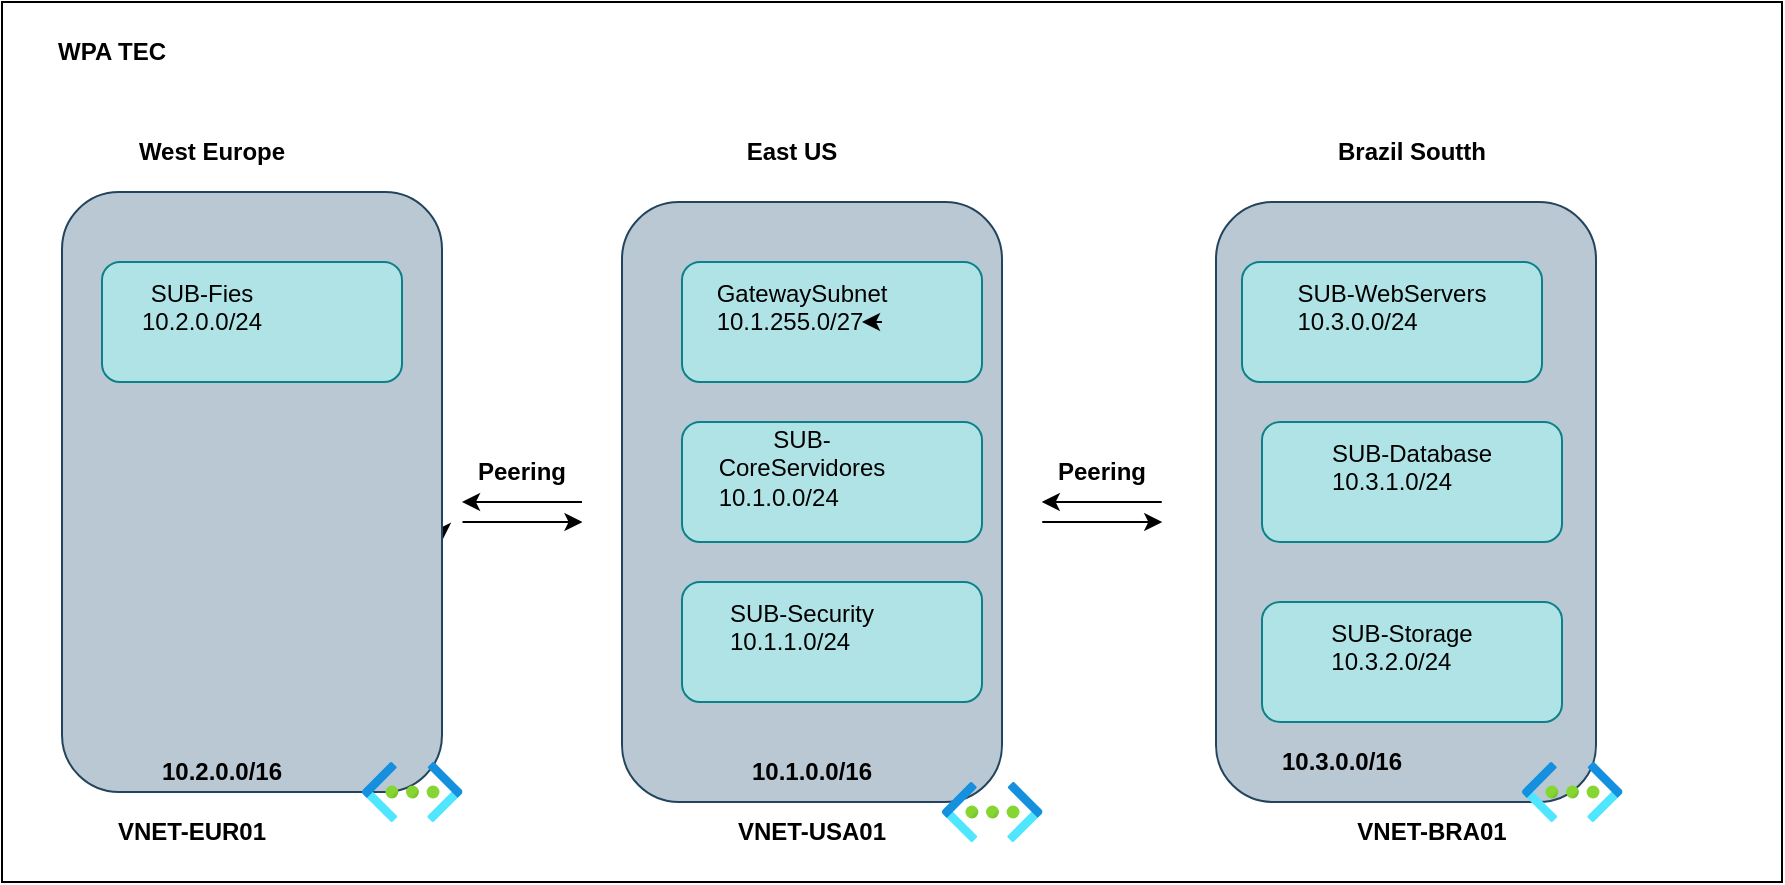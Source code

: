 <mxfile version="28.2.8">
  <diagram name="Página-1" id="T7AMdKsuqwmecucKetvt">
    <mxGraphModel dx="1426" dy="766" grid="1" gridSize="10" guides="1" tooltips="1" connect="1" arrows="1" fold="1" page="1" pageScale="1" pageWidth="827" pageHeight="1169" background="#ffffff" math="0" shadow="0">
      <root>
        <mxCell id="0" />
        <mxCell id="1" parent="0" />
        <mxCell id="qjilQHqpxyF8IXxSeFaC-5" value="" style="rounded=0;whiteSpace=wrap;html=1;fontColor=light-dark(default, #9a9996);labelBackgroundColor=light-dark(default, #9a9996);" parent="1" vertex="1">
          <mxGeometry x="30" y="10" width="890" height="440" as="geometry" />
        </mxCell>
        <mxCell id="qjilQHqpxyF8IXxSeFaC-46" style="edgeStyle=orthogonalEdgeStyle;rounded=0;orthogonalLoop=1;jettySize=auto;html=1;exitX=1;exitY=0.5;exitDx=0;exitDy=0;" parent="1" source="qjilQHqpxyF8IXxSeFaC-2" target="qjilQHqpxyF8IXxSeFaC-5" edge="1">
          <mxGeometry relative="1" as="geometry">
            <Array as="points">
              <mxPoint x="300" y="310" />
              <mxPoint x="300" y="310" />
            </Array>
          </mxGeometry>
        </mxCell>
        <mxCell id="qjilQHqpxyF8IXxSeFaC-48" style="edgeStyle=orthogonalEdgeStyle;shape=wire;rounded=0;orthogonalLoop=1;jettySize=auto;html=1;dashed=1;" parent="1" source="qjilQHqpxyF8IXxSeFaC-2" target="qjilQHqpxyF8IXxSeFaC-5" edge="1">
          <mxGeometry relative="1" as="geometry">
            <Array as="points">
              <mxPoint x="310" y="260" />
              <mxPoint x="310" y="260" />
            </Array>
          </mxGeometry>
        </mxCell>
        <mxCell id="qjilQHqpxyF8IXxSeFaC-2" value="" style="rounded=1;whiteSpace=wrap;html=1;fillColor=#bac8d3;strokeColor=#23445d;fontColor=light-dark(#000000, #9a9996);" parent="1" vertex="1">
          <mxGeometry x="60" y="105" width="190" height="300" as="geometry" />
        </mxCell>
        <mxCell id="qjilQHqpxyF8IXxSeFaC-4" value="" style="rounded=1;whiteSpace=wrap;html=1;fillColor=light-dark(#b0e3e6, #ffffff);strokeColor=#0e8088;fontColor=light-dark(default, #9a9996);labelBackgroundColor=light-dark(default, #9a9996);" parent="1" vertex="1">
          <mxGeometry x="80" y="140" width="150" height="60" as="geometry" />
        </mxCell>
        <mxCell id="qjilQHqpxyF8IXxSeFaC-6" value="&lt;b&gt;West Europe&lt;/b&gt;" style="text;html=1;whiteSpace=wrap;strokeColor=none;fillColor=none;align=center;verticalAlign=middle;rounded=0;" parent="1" vertex="1">
          <mxGeometry x="90" y="70" width="90" height="30" as="geometry" />
        </mxCell>
        <mxCell id="qjilQHqpxyF8IXxSeFaC-8" value="&lt;div&gt;SUB-Fies&lt;/div&gt;&lt;div align=&quot;left&quot;&gt;10.2.0.0/24&lt;/div&gt;&lt;div&gt;&lt;br&gt;&lt;/div&gt;" style="text;html=1;whiteSpace=wrap;strokeColor=none;fillColor=none;align=center;verticalAlign=middle;rounded=0;labelBackgroundColor=light-dark(default, #9a9996);fontColor=light-dark(#000000, #5e5c64);" parent="1" vertex="1">
          <mxGeometry x="90" y="150" width="80" height="40" as="geometry" />
        </mxCell>
        <mxCell id="qjilQHqpxyF8IXxSeFaC-9" value="&lt;b&gt;10.2.0.0/16&lt;/b&gt;" style="text;html=1;whiteSpace=wrap;strokeColor=none;fillColor=none;align=center;verticalAlign=middle;rounded=0;labelBackgroundColor=light-dark(default, #9a9996);fontColor=light-dark(#000000, #deddda);" parent="1" vertex="1">
          <mxGeometry x="100" y="375" width="80" height="40" as="geometry" />
        </mxCell>
        <mxCell id="qjilQHqpxyF8IXxSeFaC-10" value="&lt;b&gt;VNET-EUR01&lt;/b&gt;" style="text;html=1;whiteSpace=wrap;strokeColor=none;fillColor=none;align=center;verticalAlign=middle;rounded=0;" parent="1" vertex="1">
          <mxGeometry x="80" y="410" width="90" height="30" as="geometry" />
        </mxCell>
        <mxCell id="qjilQHqpxyF8IXxSeFaC-11" value="" style="image;aspect=fixed;html=1;points=[];align=center;fontSize=12;image=img/lib/azure2/networking/Virtual_Networks.svg;" parent="1" vertex="1">
          <mxGeometry x="210" y="390" width="50.25" height="30" as="geometry" />
        </mxCell>
        <mxCell id="qjilQHqpxyF8IXxSeFaC-14" value="" style="rounded=1;whiteSpace=wrap;html=1;fillColor=#bac8d3;strokeColor=#23445d;fontColor=light-dark(#000000, #9a9996);" parent="1" vertex="1">
          <mxGeometry x="340" y="110" width="190" height="300" as="geometry" />
        </mxCell>
        <mxCell id="qjilQHqpxyF8IXxSeFaC-16" value="&lt;b&gt;10.1.0.0/16&lt;/b&gt;" style="text;html=1;whiteSpace=wrap;strokeColor=none;fillColor=none;align=center;verticalAlign=middle;rounded=0;labelBackgroundColor=light-dark(default, #9a9996);fontColor=light-dark(#000000, #deddda);" parent="1" vertex="1">
          <mxGeometry x="395" y="365" width="80" height="60" as="geometry" />
        </mxCell>
        <mxCell id="qjilQHqpxyF8IXxSeFaC-18" value="&lt;b&gt;East US&lt;/b&gt;" style="text;html=1;whiteSpace=wrap;strokeColor=none;fillColor=none;align=center;verticalAlign=middle;rounded=0;" parent="1" vertex="1">
          <mxGeometry x="380" y="70" width="90" height="30" as="geometry" />
        </mxCell>
        <mxCell id="qjilQHqpxyF8IXxSeFaC-19" value="&lt;b&gt;VNET-USA01&lt;/b&gt;" style="text;html=1;whiteSpace=wrap;strokeColor=none;fillColor=none;align=center;verticalAlign=middle;rounded=0;" parent="1" vertex="1">
          <mxGeometry x="390" y="410" width="90" height="30" as="geometry" />
        </mxCell>
        <mxCell id="qjilQHqpxyF8IXxSeFaC-20" value="" style="rounded=1;whiteSpace=wrap;html=1;fillColor=#bac8d3;strokeColor=#23445d;fontColor=light-dark(#000000, #9a9996);" parent="1" vertex="1">
          <mxGeometry x="637" y="110" width="190" height="300" as="geometry" />
        </mxCell>
        <mxCell id="qjilQHqpxyF8IXxSeFaC-21" value="" style="rounded=1;whiteSpace=wrap;html=1;fillColor=light-dark(#b0e3e6, #ffffff);strokeColor=#0e8088;fontColor=light-dark(default, #9a9996);labelBackgroundColor=light-dark(default, #9a9996);" parent="1" vertex="1">
          <mxGeometry x="650" y="140" width="150" height="60" as="geometry" />
        </mxCell>
        <mxCell id="qjilQHqpxyF8IXxSeFaC-22" value="&lt;div&gt;SUB-WebServers&lt;/div&gt;&lt;div align=&quot;left&quot;&gt;10.3.0.0/24&lt;/div&gt;&lt;div&gt;&lt;br&gt;&lt;/div&gt;" style="text;html=1;whiteSpace=wrap;strokeColor=none;fillColor=none;align=center;verticalAlign=middle;rounded=0;labelBackgroundColor=light-dark(default, #9a9996);fontColor=light-dark(#000000, #5e5c64);" parent="1" vertex="1">
          <mxGeometry x="670" y="150" width="110" height="40" as="geometry" />
        </mxCell>
        <mxCell id="qjilQHqpxyF8IXxSeFaC-23" value="" style="group" parent="1" vertex="1" connectable="0">
          <mxGeometry x="370" y="140" width="150" height="60" as="geometry" />
        </mxCell>
        <mxCell id="qjilQHqpxyF8IXxSeFaC-15" value="" style="rounded=1;whiteSpace=wrap;html=1;fillColor=light-dark(#b0e3e6, #ffffff);strokeColor=#0e8088;fontColor=light-dark(default, #9a9996);labelBackgroundColor=light-dark(default, #9a9996);" parent="qjilQHqpxyF8IXxSeFaC-23" vertex="1">
          <mxGeometry width="150" height="60" as="geometry" />
        </mxCell>
        <mxCell id="qjilQHqpxyF8IXxSeFaC-17" value="&lt;div&gt;GatewaySubnet&lt;/div&gt;&lt;div align=&quot;left&quot;&gt;10.1.255.0/27&lt;/div&gt;&lt;div&gt;&lt;br&gt;&lt;/div&gt;" style="text;html=1;whiteSpace=wrap;strokeColor=none;fillColor=none;align=center;verticalAlign=middle;rounded=0;labelBackgroundColor=light-dark(default, #9a9996);fontColor=light-dark(#000000, #5e5c64);" parent="qjilQHqpxyF8IXxSeFaC-23" vertex="1">
          <mxGeometry x="20" y="10" width="80" height="40" as="geometry" />
        </mxCell>
        <mxCell id="qjilQHqpxyF8IXxSeFaC-53" style="edgeStyle=orthogonalEdgeStyle;shape=wire;rounded=0;orthogonalLoop=1;jettySize=auto;html=1;exitX=1;exitY=0.5;exitDx=0;exitDy=0;entryX=0.875;entryY=0.5;entryDx=0;entryDy=0;entryPerimeter=0;dashed=1;" parent="qjilQHqpxyF8IXxSeFaC-23" source="qjilQHqpxyF8IXxSeFaC-17" target="qjilQHqpxyF8IXxSeFaC-17" edge="1">
          <mxGeometry relative="1" as="geometry" />
        </mxCell>
        <mxCell id="qjilQHqpxyF8IXxSeFaC-24" value="" style="group" parent="1" vertex="1" connectable="0">
          <mxGeometry x="370" y="220" width="150" height="60" as="geometry" />
        </mxCell>
        <mxCell id="qjilQHqpxyF8IXxSeFaC-25" value="" style="rounded=1;whiteSpace=wrap;html=1;fillColor=light-dark(#b0e3e6, #ffffff);strokeColor=#0e8088;fontColor=light-dark(default, #9a9996);labelBackgroundColor=light-dark(default, #9a9996);" parent="qjilQHqpxyF8IXxSeFaC-24" vertex="1">
          <mxGeometry width="150" height="60" as="geometry" />
        </mxCell>
        <mxCell id="qjilQHqpxyF8IXxSeFaC-26" value="&lt;div&gt;SUB-CoreServidores&lt;/div&gt;&lt;div align=&quot;left&quot;&gt;10.1.0.0/24&lt;/div&gt;&lt;div&gt;&lt;br&gt;&lt;/div&gt;" style="text;html=1;whiteSpace=wrap;strokeColor=none;fillColor=none;align=center;verticalAlign=middle;rounded=0;labelBackgroundColor=light-dark(default, #9a9996);fontColor=light-dark(#000000, #5e5c64);" parent="qjilQHqpxyF8IXxSeFaC-24" vertex="1">
          <mxGeometry x="20" y="10" width="80" height="40" as="geometry" />
        </mxCell>
        <mxCell id="qjilQHqpxyF8IXxSeFaC-27" value="" style="group" parent="1" vertex="1" connectable="0">
          <mxGeometry x="370" y="300" width="150" height="60" as="geometry" />
        </mxCell>
        <mxCell id="qjilQHqpxyF8IXxSeFaC-28" value="" style="rounded=1;whiteSpace=wrap;html=1;fillColor=light-dark(#b0e3e6, #ffffff);strokeColor=#0e8088;fontColor=light-dark(default, #9a9996);labelBackgroundColor=light-dark(default, #9a9996);" parent="qjilQHqpxyF8IXxSeFaC-27" vertex="1">
          <mxGeometry width="150" height="60" as="geometry" />
        </mxCell>
        <mxCell id="qjilQHqpxyF8IXxSeFaC-29" value="&lt;div&gt;SUB-Security&lt;/div&gt;&lt;div align=&quot;left&quot;&gt;10.1.1.0/24&lt;/div&gt;&lt;div&gt;&lt;br&gt;&lt;/div&gt;" style="text;html=1;whiteSpace=wrap;strokeColor=none;fillColor=none;align=center;verticalAlign=middle;rounded=0;labelBackgroundColor=light-dark(default, #9a9996);fontColor=light-dark(#000000, #5e5c64);" parent="qjilQHqpxyF8IXxSeFaC-27" vertex="1">
          <mxGeometry x="20" y="10" width="80" height="40" as="geometry" />
        </mxCell>
        <mxCell id="qjilQHqpxyF8IXxSeFaC-30" value="" style="group" parent="1" vertex="1" connectable="0">
          <mxGeometry x="660" y="220" width="150" height="60" as="geometry" />
        </mxCell>
        <mxCell id="qjilQHqpxyF8IXxSeFaC-31" value="" style="rounded=1;whiteSpace=wrap;html=1;fillColor=light-dark(#b0e3e6, #ffffff);strokeColor=#0e8088;fontColor=light-dark(default, #9a9996);labelBackgroundColor=light-dark(default, #9a9996);" parent="qjilQHqpxyF8IXxSeFaC-30" vertex="1">
          <mxGeometry width="150" height="60" as="geometry" />
        </mxCell>
        <mxCell id="qjilQHqpxyF8IXxSeFaC-32" value="&lt;div&gt;SUB-Database&lt;/div&gt;&lt;div align=&quot;left&quot;&gt;10.3.1.0/24&lt;/div&gt;&lt;div&gt;&lt;br&gt;&lt;/div&gt;" style="text;html=1;whiteSpace=wrap;strokeColor=none;fillColor=none;align=center;verticalAlign=middle;rounded=0;labelBackgroundColor=light-dark(default, #9a9996);fontColor=light-dark(#000000, #5e5c64);" parent="qjilQHqpxyF8IXxSeFaC-30" vertex="1">
          <mxGeometry x="20" y="10" width="110" height="40" as="geometry" />
        </mxCell>
        <mxCell id="qjilQHqpxyF8IXxSeFaC-33" value="" style="group" parent="1" vertex="1" connectable="0">
          <mxGeometry x="660" y="310" width="150" height="60" as="geometry" />
        </mxCell>
        <mxCell id="qjilQHqpxyF8IXxSeFaC-34" value="" style="rounded=1;whiteSpace=wrap;html=1;fillColor=light-dark(#b0e3e6, #ffffff);strokeColor=#0e8088;fontColor=light-dark(default, #9a9996);labelBackgroundColor=light-dark(default, #9a9996);" parent="qjilQHqpxyF8IXxSeFaC-33" vertex="1">
          <mxGeometry width="150" height="60" as="geometry" />
        </mxCell>
        <mxCell id="qjilQHqpxyF8IXxSeFaC-35" value="&lt;div&gt;SUB-Storage&lt;/div&gt;&lt;div align=&quot;left&quot;&gt;10.3.2.0/24&lt;/div&gt;&lt;div&gt;&lt;br&gt;&lt;/div&gt;" style="text;html=1;whiteSpace=wrap;strokeColor=none;fillColor=none;align=center;verticalAlign=middle;rounded=0;labelBackgroundColor=light-dark(default, #9a9996);fontColor=light-dark(#000000, #5e5c64);" parent="qjilQHqpxyF8IXxSeFaC-33" vertex="1">
          <mxGeometry x="20" y="10" width="100" height="40" as="geometry" />
        </mxCell>
        <mxCell id="qjilQHqpxyF8IXxSeFaC-36" value="" style="image;aspect=fixed;html=1;points=[];align=center;fontSize=12;image=img/lib/azure2/networking/Virtual_Networks.svg;fontStyle=1" parent="1" vertex="1">
          <mxGeometry x="500" y="400" width="50.25" height="30" as="geometry" />
        </mxCell>
        <mxCell id="qjilQHqpxyF8IXxSeFaC-37" value="" style="image;aspect=fixed;html=1;points=[];align=center;fontSize=12;image=img/lib/azure2/networking/Virtual_Networks.svg;" parent="1" vertex="1">
          <mxGeometry x="790" y="390" width="50.25" height="30" as="geometry" />
        </mxCell>
        <mxCell id="qjilQHqpxyF8IXxSeFaC-38" value="&lt;b&gt;Brazil Soutth&lt;/b&gt;" style="text;html=1;whiteSpace=wrap;strokeColor=none;fillColor=none;align=center;verticalAlign=middle;rounded=0;" parent="1" vertex="1">
          <mxGeometry x="690" y="70" width="90" height="30" as="geometry" />
        </mxCell>
        <mxCell id="qjilQHqpxyF8IXxSeFaC-39" value="&lt;b&gt;VNET-BRA01&lt;/b&gt;" style="text;html=1;whiteSpace=wrap;strokeColor=none;fillColor=none;align=center;verticalAlign=middle;rounded=0;" parent="1" vertex="1">
          <mxGeometry x="700" y="410" width="90" height="30" as="geometry" />
        </mxCell>
        <mxCell id="qjilQHqpxyF8IXxSeFaC-43" value="&lt;b&gt;10.3.0.0/16&lt;/b&gt;" style="text;html=1;whiteSpace=wrap;strokeColor=none;fillColor=none;align=center;verticalAlign=middle;rounded=0;labelBackgroundColor=light-dark(default, #9a9996);fontColor=light-dark(#000000, #deddda);" parent="1" vertex="1">
          <mxGeometry x="660" y="380" width="80" height="20" as="geometry" />
        </mxCell>
        <mxCell id="qjilQHqpxyF8IXxSeFaC-55" value="" style="group" parent="1" vertex="1" connectable="0">
          <mxGeometry x="250.13" y="230" width="80" height="40" as="geometry" />
        </mxCell>
        <mxCell id="qjilQHqpxyF8IXxSeFaC-52" value="" style="group" parent="qjilQHqpxyF8IXxSeFaC-55" vertex="1" connectable="0">
          <mxGeometry x="9.87" y="30" width="60.25" height="10" as="geometry" />
        </mxCell>
        <mxCell id="qjilQHqpxyF8IXxSeFaC-49" value="" style="rounded=0;orthogonalLoop=1;jettySize=auto;html=1;" parent="qjilQHqpxyF8IXxSeFaC-52" edge="1">
          <mxGeometry relative="1" as="geometry">
            <mxPoint x="60" as="sourcePoint" />
            <mxPoint as="targetPoint" />
          </mxGeometry>
        </mxCell>
        <mxCell id="qjilQHqpxyF8IXxSeFaC-51" value="" style="rounded=0;orthogonalLoop=1;jettySize=auto;html=1;" parent="qjilQHqpxyF8IXxSeFaC-52" edge="1">
          <mxGeometry relative="1" as="geometry">
            <mxPoint x="0.25" y="10" as="sourcePoint" />
            <mxPoint x="60.25" y="10" as="targetPoint" />
          </mxGeometry>
        </mxCell>
        <mxCell id="qjilQHqpxyF8IXxSeFaC-54" value="&lt;div&gt;&lt;b&gt;Peering&lt;/b&gt;&lt;/div&gt;" style="text;html=1;whiteSpace=wrap;strokeColor=none;fillColor=none;align=center;verticalAlign=middle;rounded=0;labelBackgroundColor=light-dark(default, #9a9996);fontColor=light-dark(#000000, #deddda);" parent="qjilQHqpxyF8IXxSeFaC-55" vertex="1">
          <mxGeometry width="80" height="30" as="geometry" />
        </mxCell>
        <mxCell id="qjilQHqpxyF8IXxSeFaC-56" value="" style="group" parent="1" vertex="1" connectable="0">
          <mxGeometry x="540" y="230" width="80" height="40" as="geometry" />
        </mxCell>
        <mxCell id="qjilQHqpxyF8IXxSeFaC-57" value="" style="group" parent="qjilQHqpxyF8IXxSeFaC-56" vertex="1" connectable="0">
          <mxGeometry x="9.87" y="30" width="60.25" height="10" as="geometry" />
        </mxCell>
        <mxCell id="qjilQHqpxyF8IXxSeFaC-58" value="" style="rounded=0;orthogonalLoop=1;jettySize=auto;html=1;" parent="qjilQHqpxyF8IXxSeFaC-57" edge="1">
          <mxGeometry relative="1" as="geometry">
            <mxPoint x="60" as="sourcePoint" />
            <mxPoint as="targetPoint" />
          </mxGeometry>
        </mxCell>
        <mxCell id="qjilQHqpxyF8IXxSeFaC-59" value="" style="rounded=0;orthogonalLoop=1;jettySize=auto;html=1;" parent="qjilQHqpxyF8IXxSeFaC-57" edge="1">
          <mxGeometry relative="1" as="geometry">
            <mxPoint x="0.25" y="10" as="sourcePoint" />
            <mxPoint x="60.25" y="10" as="targetPoint" />
          </mxGeometry>
        </mxCell>
        <mxCell id="qjilQHqpxyF8IXxSeFaC-60" value="&lt;div&gt;&lt;b&gt;Peering&lt;/b&gt;&lt;/div&gt;" style="text;html=1;whiteSpace=wrap;strokeColor=none;fillColor=none;align=center;verticalAlign=middle;rounded=0;labelBackgroundColor=light-dark(default, #9a9996);fontColor=light-dark(#000000, #deddda);" parent="qjilQHqpxyF8IXxSeFaC-56" vertex="1">
          <mxGeometry width="80" height="30" as="geometry" />
        </mxCell>
        <mxCell id="OxOw29GmJYN7soE5R50Y-5" value="&lt;b&gt;WPA TEC&lt;/b&gt;" style="text;html=1;whiteSpace=wrap;strokeColor=none;fillColor=none;align=center;verticalAlign=middle;rounded=0;" vertex="1" parent="1">
          <mxGeometry x="40" y="20" width="90" height="30" as="geometry" />
        </mxCell>
      </root>
    </mxGraphModel>
  </diagram>
</mxfile>
